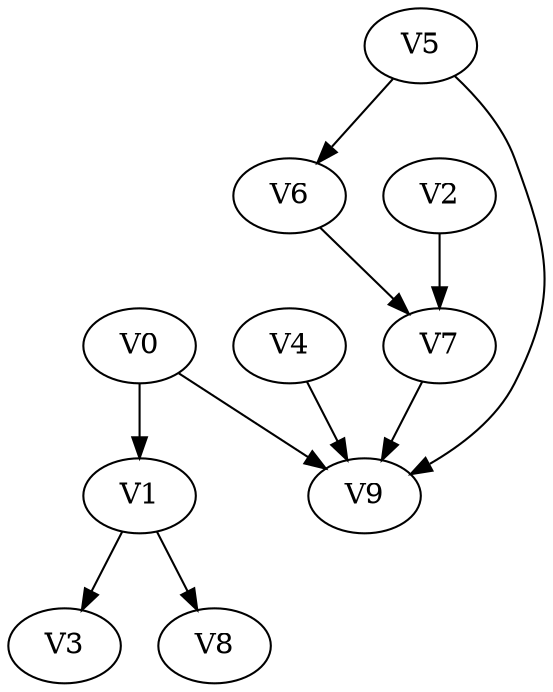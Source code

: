 strict digraph my_dotgraph {
concentrate=True;
V0;
V1;
V2;
V3;
V4;
V5;
V6;
V7;
V8;
V9;
V0 -> V1;
V0 -> V9;
V1 -> V3;
V1 -> V8;
V2 -> V7;
V4 -> V9;
V5 -> V6;
V5 -> V9;
V6 -> V7;
V7 -> V9;
V8 
}